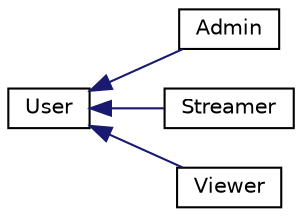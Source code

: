 digraph "Graphical Class Hierarchy"
{
 // LATEX_PDF_SIZE
  edge [fontname="Helvetica",fontsize="10",labelfontname="Helvetica",labelfontsize="10"];
  node [fontname="Helvetica",fontsize="10",shape=record];
  rankdir="LR";
  Node0 [label="User",height=0.2,width=0.4,color="black", fillcolor="white", style="filled",URL="$class_user.html",tooltip=" "];
  Node0 -> Node1 [dir="back",color="midnightblue",fontsize="10",style="solid",fontname="Helvetica"];
  Node1 [label="Admin",height=0.2,width=0.4,color="black", fillcolor="white", style="filled",URL="$class_admin.html",tooltip=" "];
  Node0 -> Node2 [dir="back",color="midnightblue",fontsize="10",style="solid",fontname="Helvetica"];
  Node2 [label="Streamer",height=0.2,width=0.4,color="black", fillcolor="white", style="filled",URL="$class_streamer.html",tooltip=" "];
  Node0 -> Node3 [dir="back",color="midnightblue",fontsize="10",style="solid",fontname="Helvetica"];
  Node3 [label="Viewer",height=0.2,width=0.4,color="black", fillcolor="white", style="filled",URL="$class_viewer.html",tooltip=" "];
}
